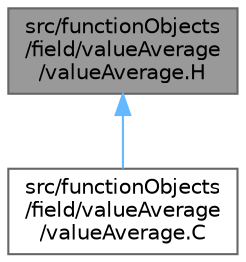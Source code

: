 digraph "src/functionObjects/field/valueAverage/valueAverage.H"
{
 // LATEX_PDF_SIZE
  bgcolor="transparent";
  edge [fontname=Helvetica,fontsize=10,labelfontname=Helvetica,labelfontsize=10];
  node [fontname=Helvetica,fontsize=10,shape=box,height=0.2,width=0.4];
  Node1 [id="Node000001",label="src/functionObjects\l/field/valueAverage\l/valueAverage.H",height=0.2,width=0.4,color="gray40", fillcolor="grey60", style="filled", fontcolor="black",tooltip=" "];
  Node1 -> Node2 [id="edge1_Node000001_Node000002",dir="back",color="steelblue1",style="solid",tooltip=" "];
  Node2 [id="Node000002",label="src/functionObjects\l/field/valueAverage\l/valueAverage.C",height=0.2,width=0.4,color="grey40", fillcolor="white", style="filled",URL="$valueAverage_8C.html",tooltip=" "];
}
